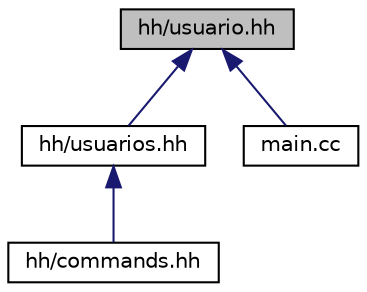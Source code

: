 digraph "hh/usuario.hh"
{
 // INTERACTIVE_SVG=YES
 // LATEX_PDF_SIZE
  edge [fontname="Helvetica",fontsize="10",labelfontname="Helvetica",labelfontsize="10"];
  node [fontname="Helvetica",fontsize="10",shape=record];
  Node1 [label="hh/usuario.hh",height=0.2,width=0.4,color="black", fillcolor="grey75", style="filled", fontcolor="black",tooltip=" "];
  Node1 -> Node2 [dir="back",color="midnightblue",fontsize="10",style="solid",fontname="Helvetica"];
  Node2 [label="hh/usuarios.hh",height=0.2,width=0.4,color="black", fillcolor="white", style="filled",URL="$usuarios_8hh.html",tooltip=" "];
  Node2 -> Node3 [dir="back",color="midnightblue",fontsize="10",style="solid",fontname="Helvetica"];
  Node3 [label="hh/commands.hh",height=0.2,width=0.4,color="black", fillcolor="white", style="filled",URL="$commands_8hh.html",tooltip=" "];
  Node1 -> Node4 [dir="back",color="midnightblue",fontsize="10",style="solid",fontname="Helvetica"];
  Node4 [label="main.cc",height=0.2,width=0.4,color="black", fillcolor="white", style="filled",URL="$main_8cc.html",tooltip=" "];
}
